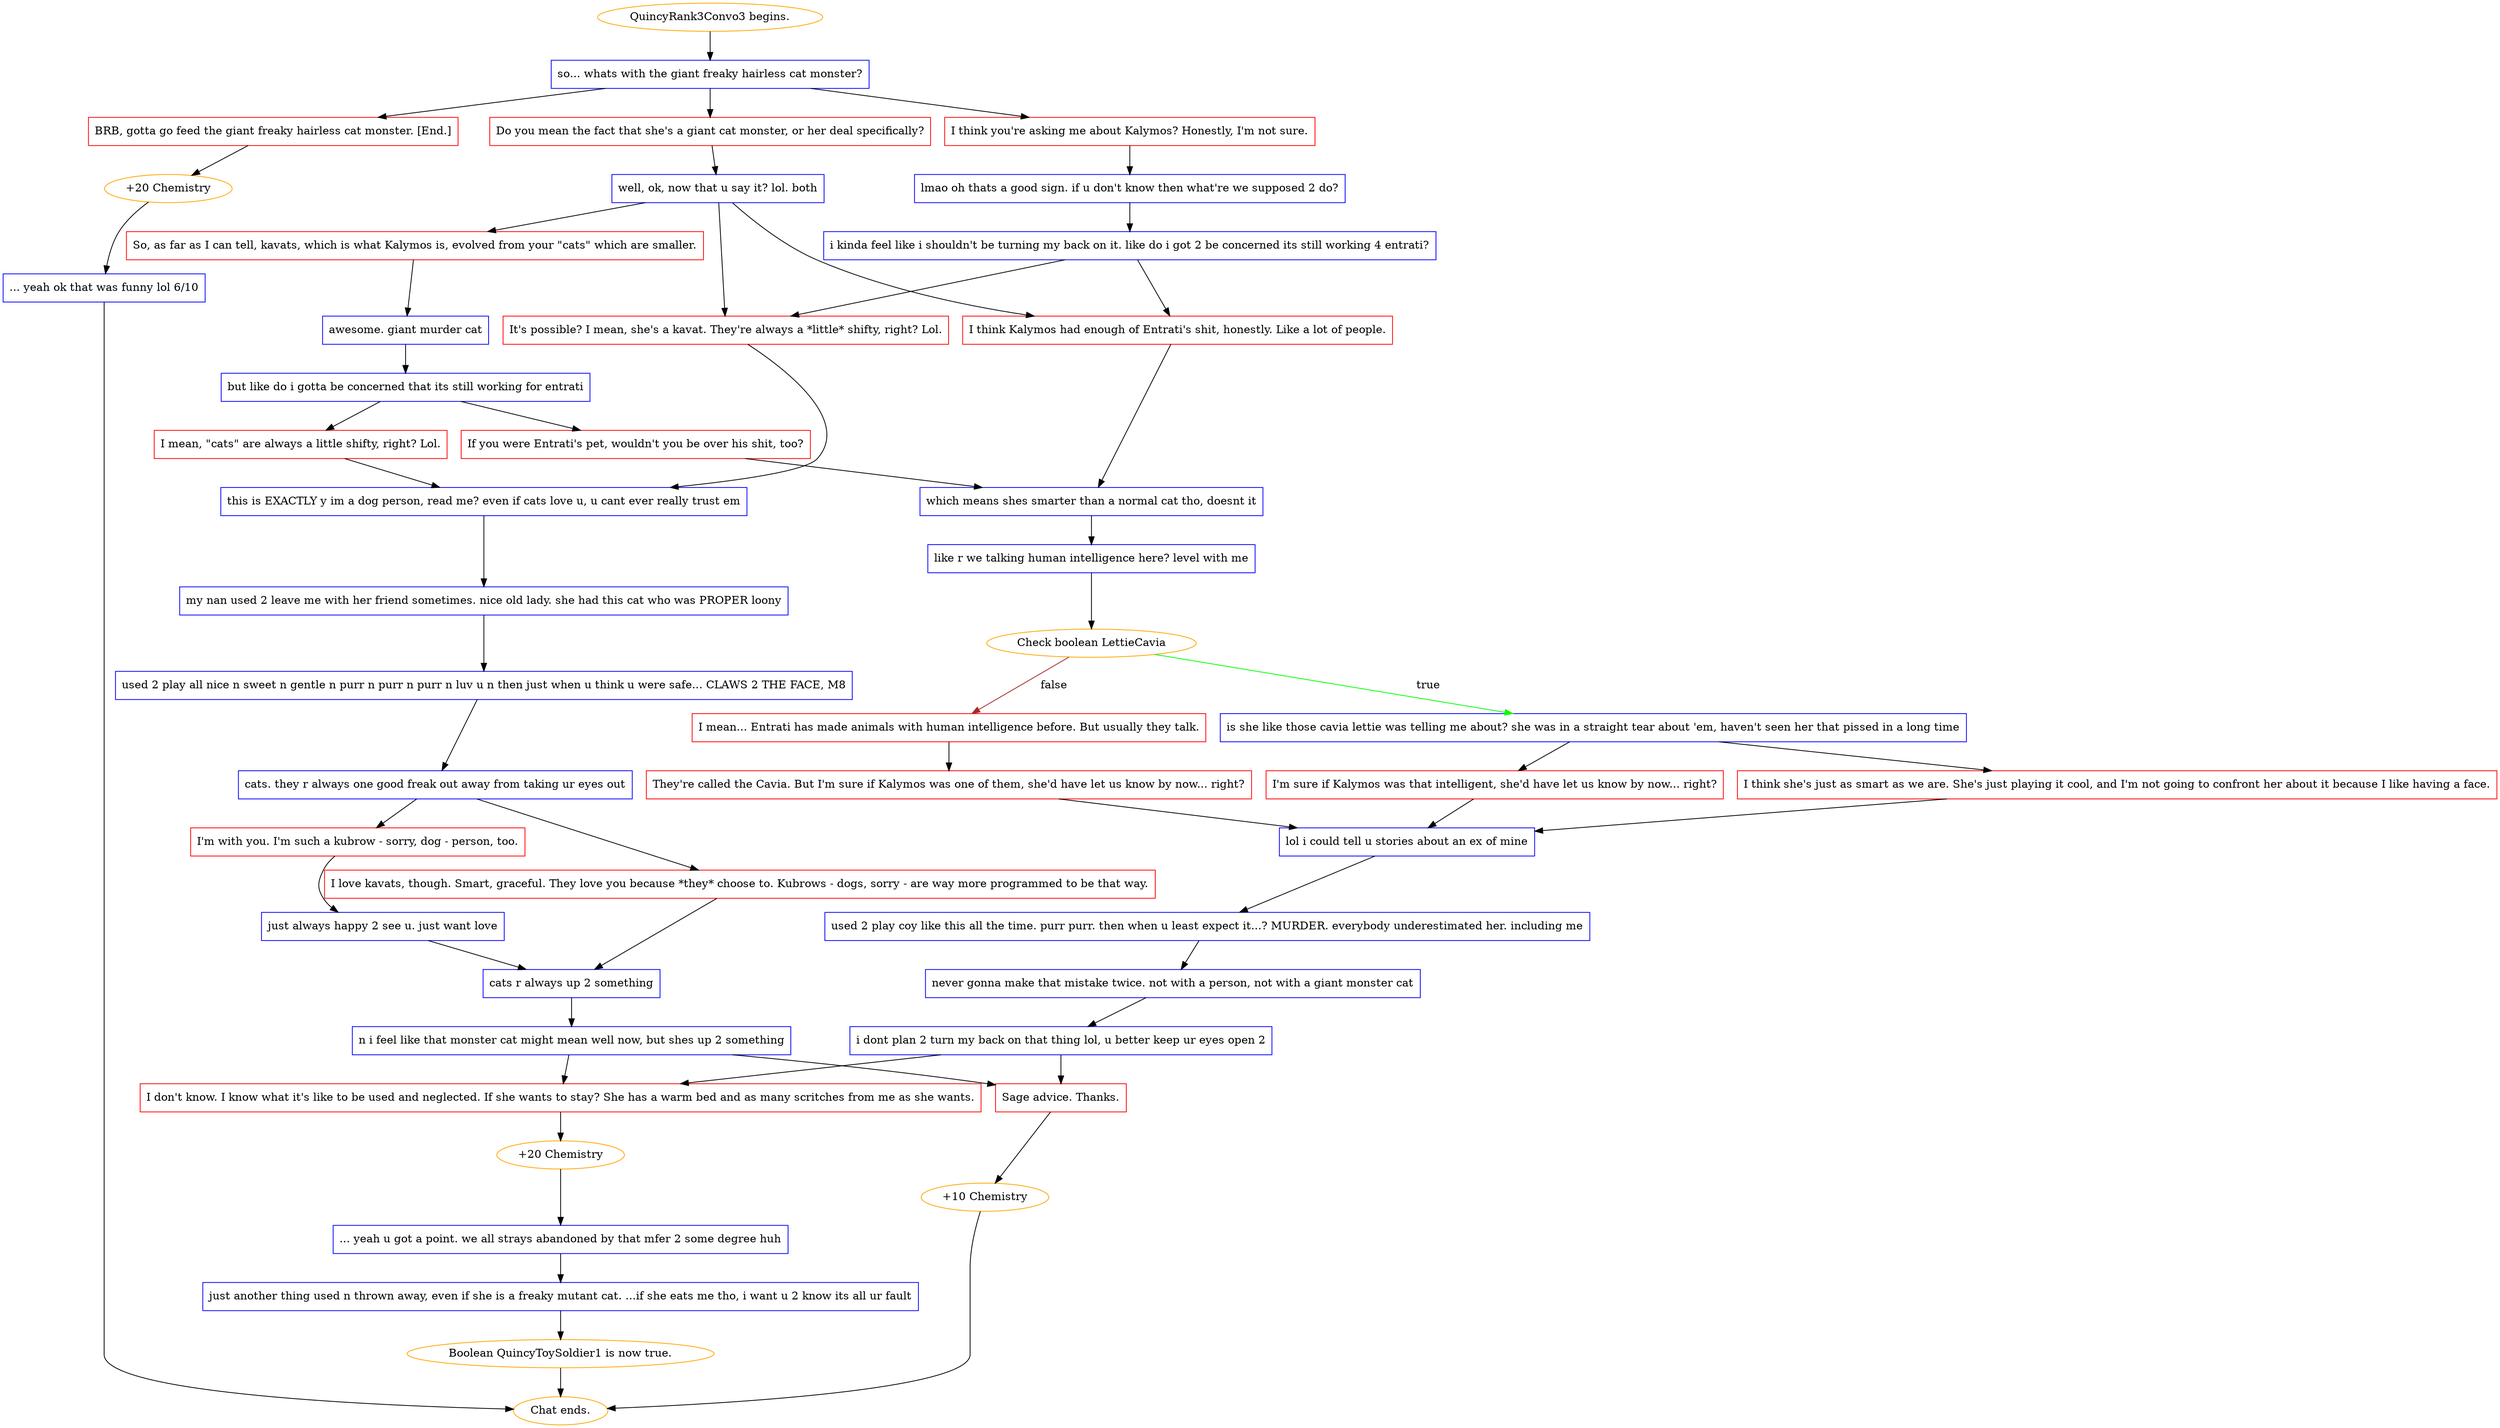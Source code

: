 digraph {
	"QuincyRank3Convo3 begins." [color=orange];
		"QuincyRank3Convo3 begins." -> 1352;
	1352 [label="so... whats with the giant freaky hairless cat monster?",shape=box,color=blue];
		1352 -> 1353;
		1352 -> 1354;
		1352 -> 1355;
	1353 [label="I think you're asking me about Kalymos? Honestly, I'm not sure.",shape=box,color=red];
		1353 -> 1356;
	1354 [label="Do you mean the fact that she's a giant cat monster, or her deal specifically?",shape=box,color=red];
		1354 -> 1357;
	1355 [label="BRB, gotta go feed the giant freaky hairless cat monster. [End.]",shape=box,color=red];
		1355 -> 1359;
	1356 [label="lmao oh thats a good sign. if u don't know then what're we supposed 2 do?",shape=box,color=blue];
		1356 -> 1361;
	1357 [label="well, ok, now that u say it? lol. both",shape=box,color=blue];
		1357 -> 1362;
		1357 -> 1363;
		1357 -> 1364;
	1359 [label="+20 Chemistry",color=orange];
		1359 -> 1358;
	1361 [label="i kinda feel like i shouldn't be turning my back on it. like do i got 2 be concerned its still working 4 entrati?",shape=box,color=blue];
		1361 -> 1364;
		1361 -> 1363;
	1362 [label="So, as far as I can tell, kavats, which is what Kalymos is, evolved from your \"cats\" which are smaller.",shape=box,color=red];
		1362 -> 1365;
	1363 [label="I think Kalymos had enough of Entrati's shit, honestly. Like a lot of people.",shape=box,color=red];
		1363 -> 1369;
	1364 [label="It's possible? I mean, she's a kavat. They're always a *little* shifty, right? Lol.",shape=box,color=red];
		1364 -> 1370;
	1358 [label="... yeah ok that was funny lol 6/10",shape=box,color=blue];
		1358 -> "Chat ends.";
	1365 [label="awesome. giant murder cat",shape=box,color=blue];
		1365 -> 1366;
	1369 [label="which means shes smarter than a normal cat tho, doesnt it",shape=box,color=blue];
		1369 -> 1372;
	1370 [label="this is EXACTLY y im a dog person, read me? even if cats love u, u cant ever really trust em",shape=box,color=blue];
		1370 -> 1371;
	"Chat ends." [color=orange];
	1366 [label="but like do i gotta be concerned that its still working for entrati",shape=box,color=blue];
		1366 -> 1367;
		1366 -> 1368;
	1372 [label="like r we talking human intelligence here? level with me",shape=box,color=blue];
		1372 -> 1374;
	1371 [label="my nan used 2 leave me with her friend sometimes. nice old lady. she had this cat who was PROPER loony",shape=box,color=blue];
		1371 -> 1373;
	1367 [label="I mean, \"cats\" are always a little shifty, right? Lol.",shape=box,color=red];
		1367 -> 1370;
	1368 [label="If you were Entrati's pet, wouldn't you be over his shit, too?",shape=box,color=red];
		1368 -> 1369;
	1374 [label="Check boolean LettieCavia",color=orange];
		1374 -> 1375 [label=true,color=green];
		1374 -> 1376 [label=false,color=brown];
	1373 [label="used 2 play all nice n sweet n gentle n purr n purr n purr n luv u n then just when u think u were safe... CLAWS 2 THE FACE, M8",shape=box,color=blue];
		1373 -> 1380;
	1375 [label="is she like those cavia lettie was telling me about? she was in a straight tear about 'em, haven't seen her that pissed in a long time",shape=box,color=blue];
		1375 -> 1378;
		1375 -> 1379;
	1376 [label="I mean... Entrati has made animals with human intelligence before. But usually they talk.",shape=box,color=red];
		1376 -> 1377;
	1380 [label="cats. they r always one good freak out away from taking ur eyes out",shape=box,color=blue];
		1380 -> 1382;
		1380 -> 1383;
	1378 [label="I think she's just as smart as we are. She's just playing it cool, and I'm not going to confront her about it because I like having a face.",shape=box,color=red];
		1378 -> 1381;
	1379 [label="I'm sure if Kalymos was that intelligent, she'd have let us know by now... right?",shape=box,color=red];
		1379 -> 1381;
	1377 [label="They're called the Cavia. But I'm sure if Kalymos was one of them, she'd have let us know by now... right?",shape=box,color=red];
		1377 -> 1381;
	1382 [label="I love kavats, though. Smart, graceful. They love you because *they* choose to. Kubrows - dogs, sorry - are way more programmed to be that way.",shape=box,color=red];
		1382 -> 1385;
	1383 [label="I'm with you. I'm such a kubrow - sorry, dog - person, too.",shape=box,color=red];
		1383 -> 1384;
	1381 [label="lol i could tell u stories about an ex of mine",shape=box,color=blue];
		1381 -> 1389;
	1385 [label="cats r always up 2 something",shape=box,color=blue];
		1385 -> 1386;
	1384 [label="just always happy 2 see u. just want love",shape=box,color=blue];
		1384 -> 1385;
	1389 [label="used 2 play coy like this all the time. purr purr. then when u least expect it...? MURDER. everybody underestimated her. including me",shape=box,color=blue];
		1389 -> 1390;
	1386 [label="n i feel like that monster cat might mean well now, but shes up 2 something",shape=box,color=blue];
		1386 -> 1387;
		1386 -> 1388;
	1390 [label="never gonna make that mistake twice. not with a person, not with a giant monster cat",shape=box,color=blue];
		1390 -> 1391;
	1387 [label="I don't know. I know what it's like to be used and neglected. If she wants to stay? She has a warm bed and as many scritches from me as she wants.",shape=box,color=red];
		1387 -> 1397;
	1388 [label="Sage advice. Thanks.",shape=box,color=red];
		1388 -> 1394;
	1391 [label="i dont plan 2 turn my back on that thing lol, u better keep ur eyes open 2",shape=box,color=blue];
		1391 -> 1387;
		1391 -> 1388;
	1397 [label="+20 Chemistry",color=orange];
		1397 -> 1392;
	1394 [label="+10 Chemistry",color=orange];
		1394 -> "Chat ends.";
	1392 [label="... yeah u got a point. we all strays abandoned by that mfer 2 some degree huh",shape=box,color=blue];
		1392 -> 1393;
	1393 [label="just another thing used n thrown away, even if she is a freaky mutant cat. ...if she eats me tho, i want u 2 know its all ur fault",shape=box,color=blue];
		1393 -> "/EE/Types/Engine/SetBooleanDialogueNode:QuincyToySoldier1:Chat ends.";
	"/EE/Types/Engine/SetBooleanDialogueNode:QuincyToySoldier1:Chat ends." [label="Boolean QuincyToySoldier1 is now true.",color=orange];
		"/EE/Types/Engine/SetBooleanDialogueNode:QuincyToySoldier1:Chat ends." -> "Chat ends.";
}